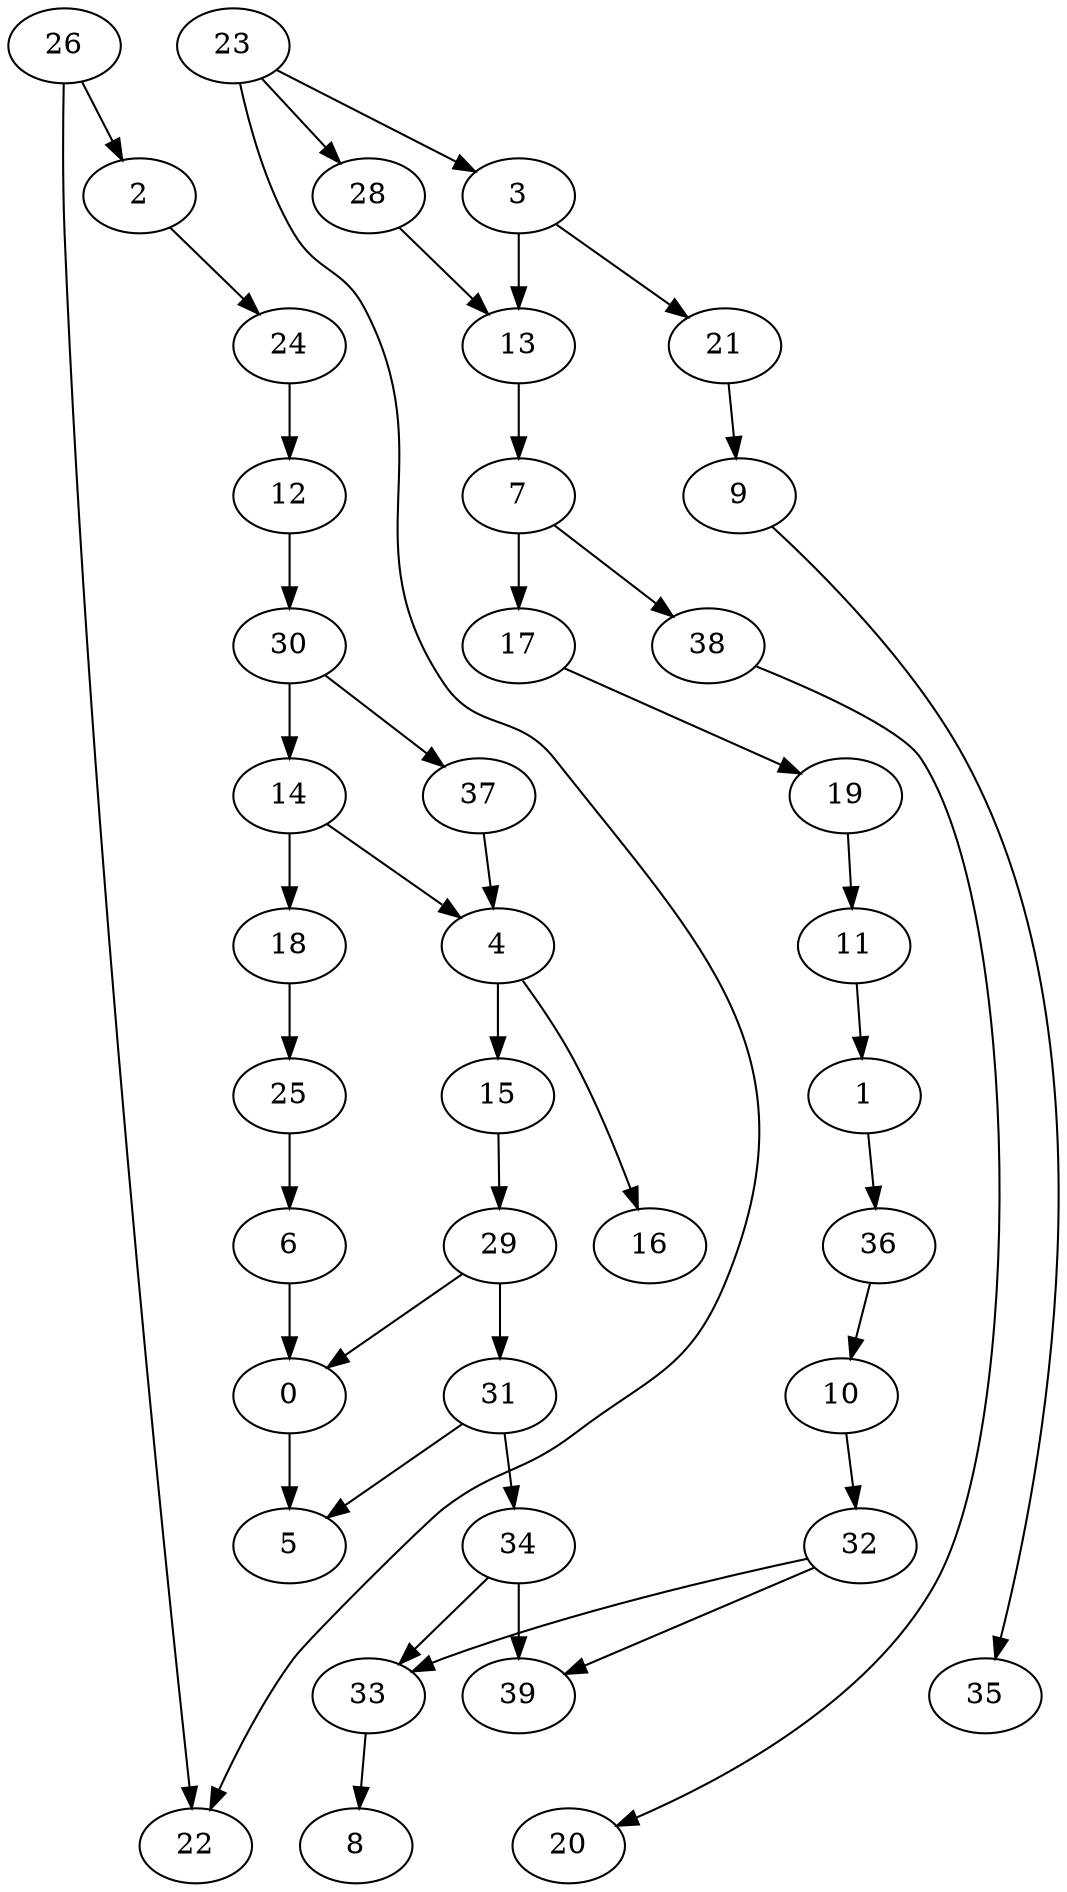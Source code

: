digraph G {
    0;
    5;
    1;
    36;
    10;
    32;
    2;
    24;
    12;
    30;
    3;
    13;
    21;
    7;
    9;
    17;
    38;
    35;
    4;
    15;
    16;
    29;
    31;
    6;
    19;
    20;
    11;
    33;
    39;
    8;
    14;
    37;
    18;
    25;
    34;
    23;
    22;
    28;
    26;
    0 -> 5 [weight=1];
    1 -> 36 [weight=0];
    36 -> 10 [weight=0];
    10 -> 32 [weight=0];
    32 -> 33 [weight=0];
    32 -> 39 [weight=0];
    2 -> 24 [weight=0];
    24 -> 12 [weight=0];
    12 -> 30 [weight=0];
    30 -> 14 [weight=2];
    30 -> 37 [weight=0];
    3 -> 13 [weight=2];
    3 -> 21 [weight=0];
    13 -> 7 [weight=0];
    21 -> 9 [weight=0];
    7 -> 17 [weight=1];
    7 -> 38 [weight=0];
    9 -> 35 [weight=0];
    17 -> 19 [weight=0];
    38 -> 20 [weight=0];
    4 -> 15 [weight=2];
    4 -> 16 [weight=0];
    15 -> 29 [weight=0];
    29 -> 0 [weight=0];
    29 -> 31 [weight=1];
    31 -> 5 [weight=0];
    31 -> 34 [weight=0];
    6 -> 0 [weight=0];
    19 -> 11 [weight=0];
    11 -> 1 [weight=0];
    33 -> 8 [weight=0];
    14 -> 4 [weight=0];
    14 -> 18 [weight=0];
    37 -> 4 [weight=0];
    18 -> 25 [weight=0];
    25 -> 6 [weight=0];
    34 -> 33 [weight=0];
    34 -> 39 [weight=0];
    23 -> 3 [weight=0];
    23 -> 22 [weight=0];
    23 -> 28 [weight=0];
    28 -> 13 [weight=0];
    26 -> 2 [weight=0];
    26 -> 22 [weight=0];
}
